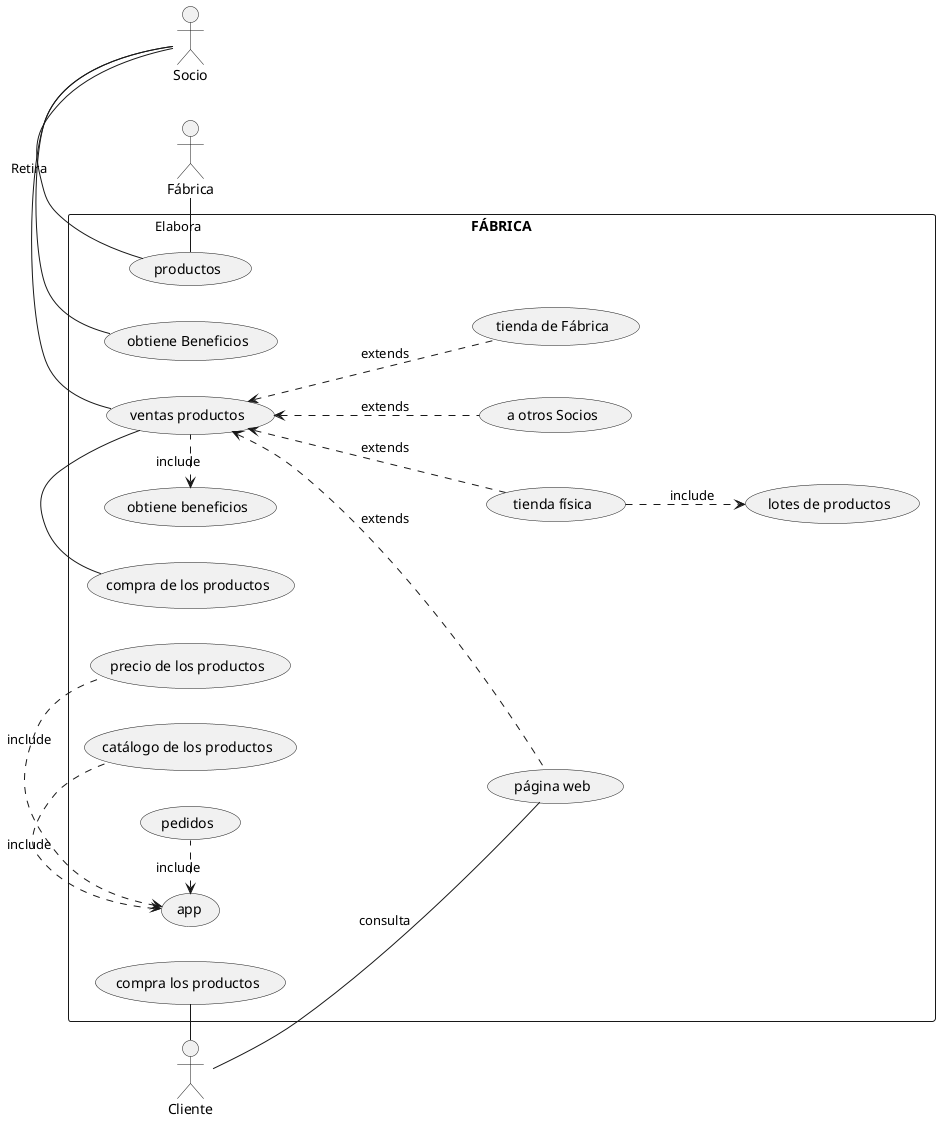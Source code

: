 @startuml FÁBRICA
left to right direction
skinparam packageStyle rectangle
actor Cliente
actor Fábrica
actor Socio

rectangle FÁBRICA {
    (productos) - Fábrica : Elabora 
    (obtiene Beneficios) - Socio
    (productos) - Socio : Retira
    (ventas productos) - Socio
    (ventas productos) <... (tienda física) : extends
    (obtiene beneficios) <. (ventas productos) : include
    (compra de los productos) - (ventas productos)
    (tienda física) ..> (lotes de productos) : include
    (ventas productos) <... (a otros Socios) : extends
    (ventas productos) <... (tienda de Fábrica) : extends
    (ventas productos) <... (página web) : extends
    (app) <. (precio de los productos) : include
    (app) <. (catálogo de los productos) : include
    (app) <. (pedidos) : include
    Cliente - (compra los productos)
    Cliente - (página web) : consulta
}
@enduml